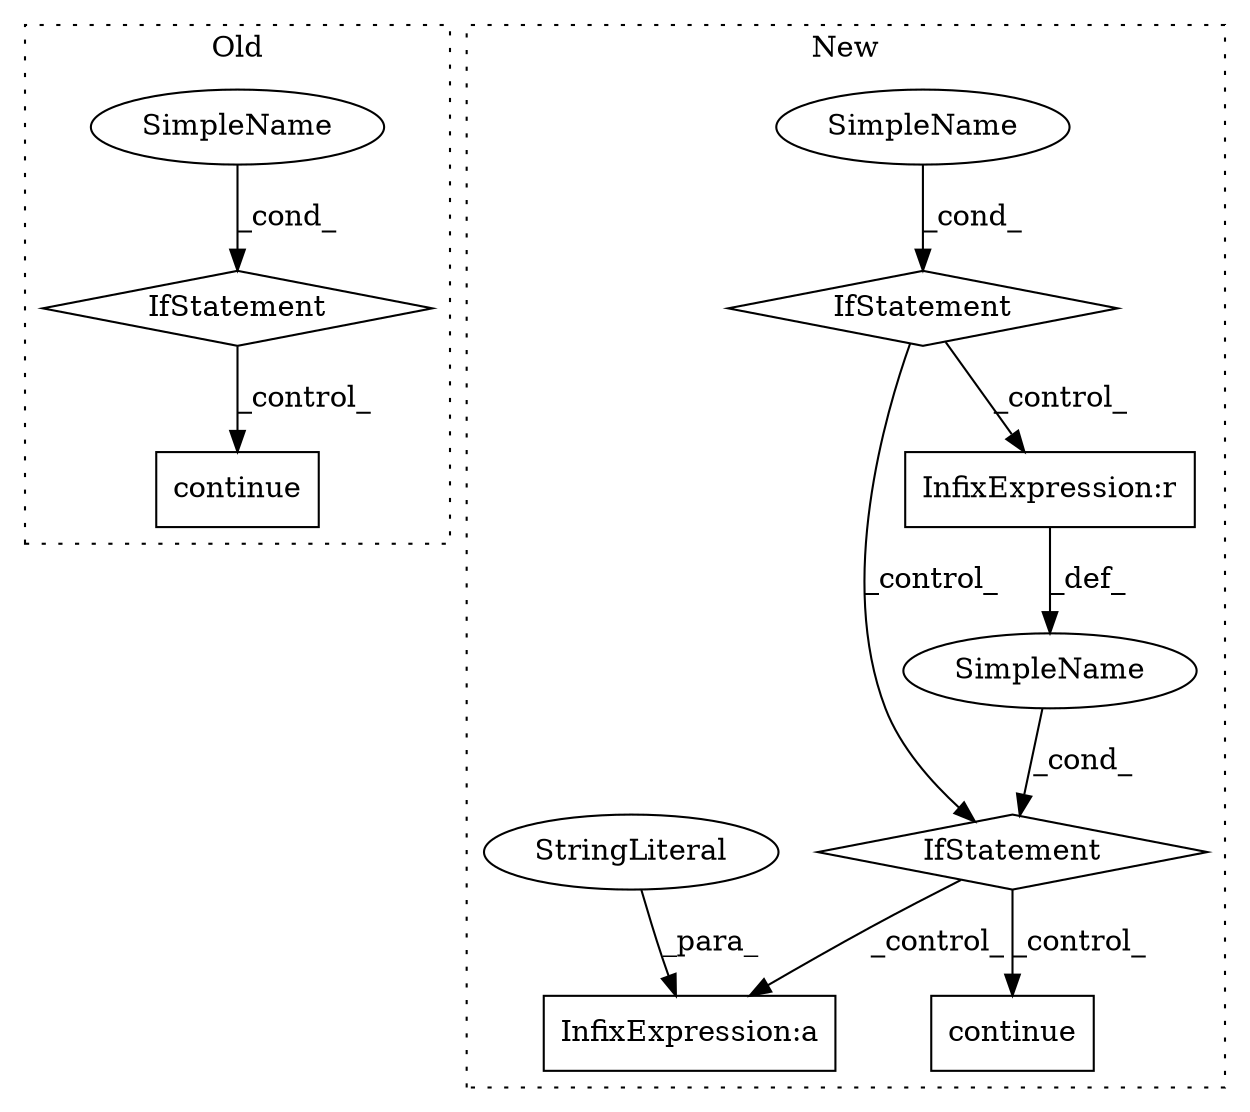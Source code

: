 digraph G {
subgraph cluster0 {
1 [label="continue" a="18" s="4735" l="9" shape="box"];
3 [label="IfStatement" a="25" s="4521,4537" l="4,2" shape="diamond"];
4 [label="SimpleName" a="42" s="" l="" shape="ellipse"];
label = "Old";
style="dotted";
}
subgraph cluster1 {
2 [label="continue" a="18" s="4996" l="9" shape="box"];
5 [label="IfStatement" a="25" s="4906,4925" l="4,2" shape="diamond"];
6 [label="SimpleName" a="42" s="" l="" shape="ellipse"];
7 [label="InfixExpression:r" a="27" s="4920" l="4" shape="box"];
8 [label="SimpleName" a="42" s="" l="" shape="ellipse"];
9 [label="IfStatement" a="25" s="4715,4738" l="4,2" shape="diamond"];
10 [label="InfixExpression:a" a="27" s="5169" l="14" shape="box"];
11 [label="StringLiteral" a="45" s="5114" l="55" shape="ellipse"];
label = "New";
style="dotted";
}
3 -> 1 [label="_control_"];
4 -> 3 [label="_cond_"];
5 -> 10 [label="_control_"];
5 -> 2 [label="_control_"];
6 -> 5 [label="_cond_"];
7 -> 6 [label="_def_"];
8 -> 9 [label="_cond_"];
9 -> 7 [label="_control_"];
9 -> 5 [label="_control_"];
11 -> 10 [label="_para_"];
}